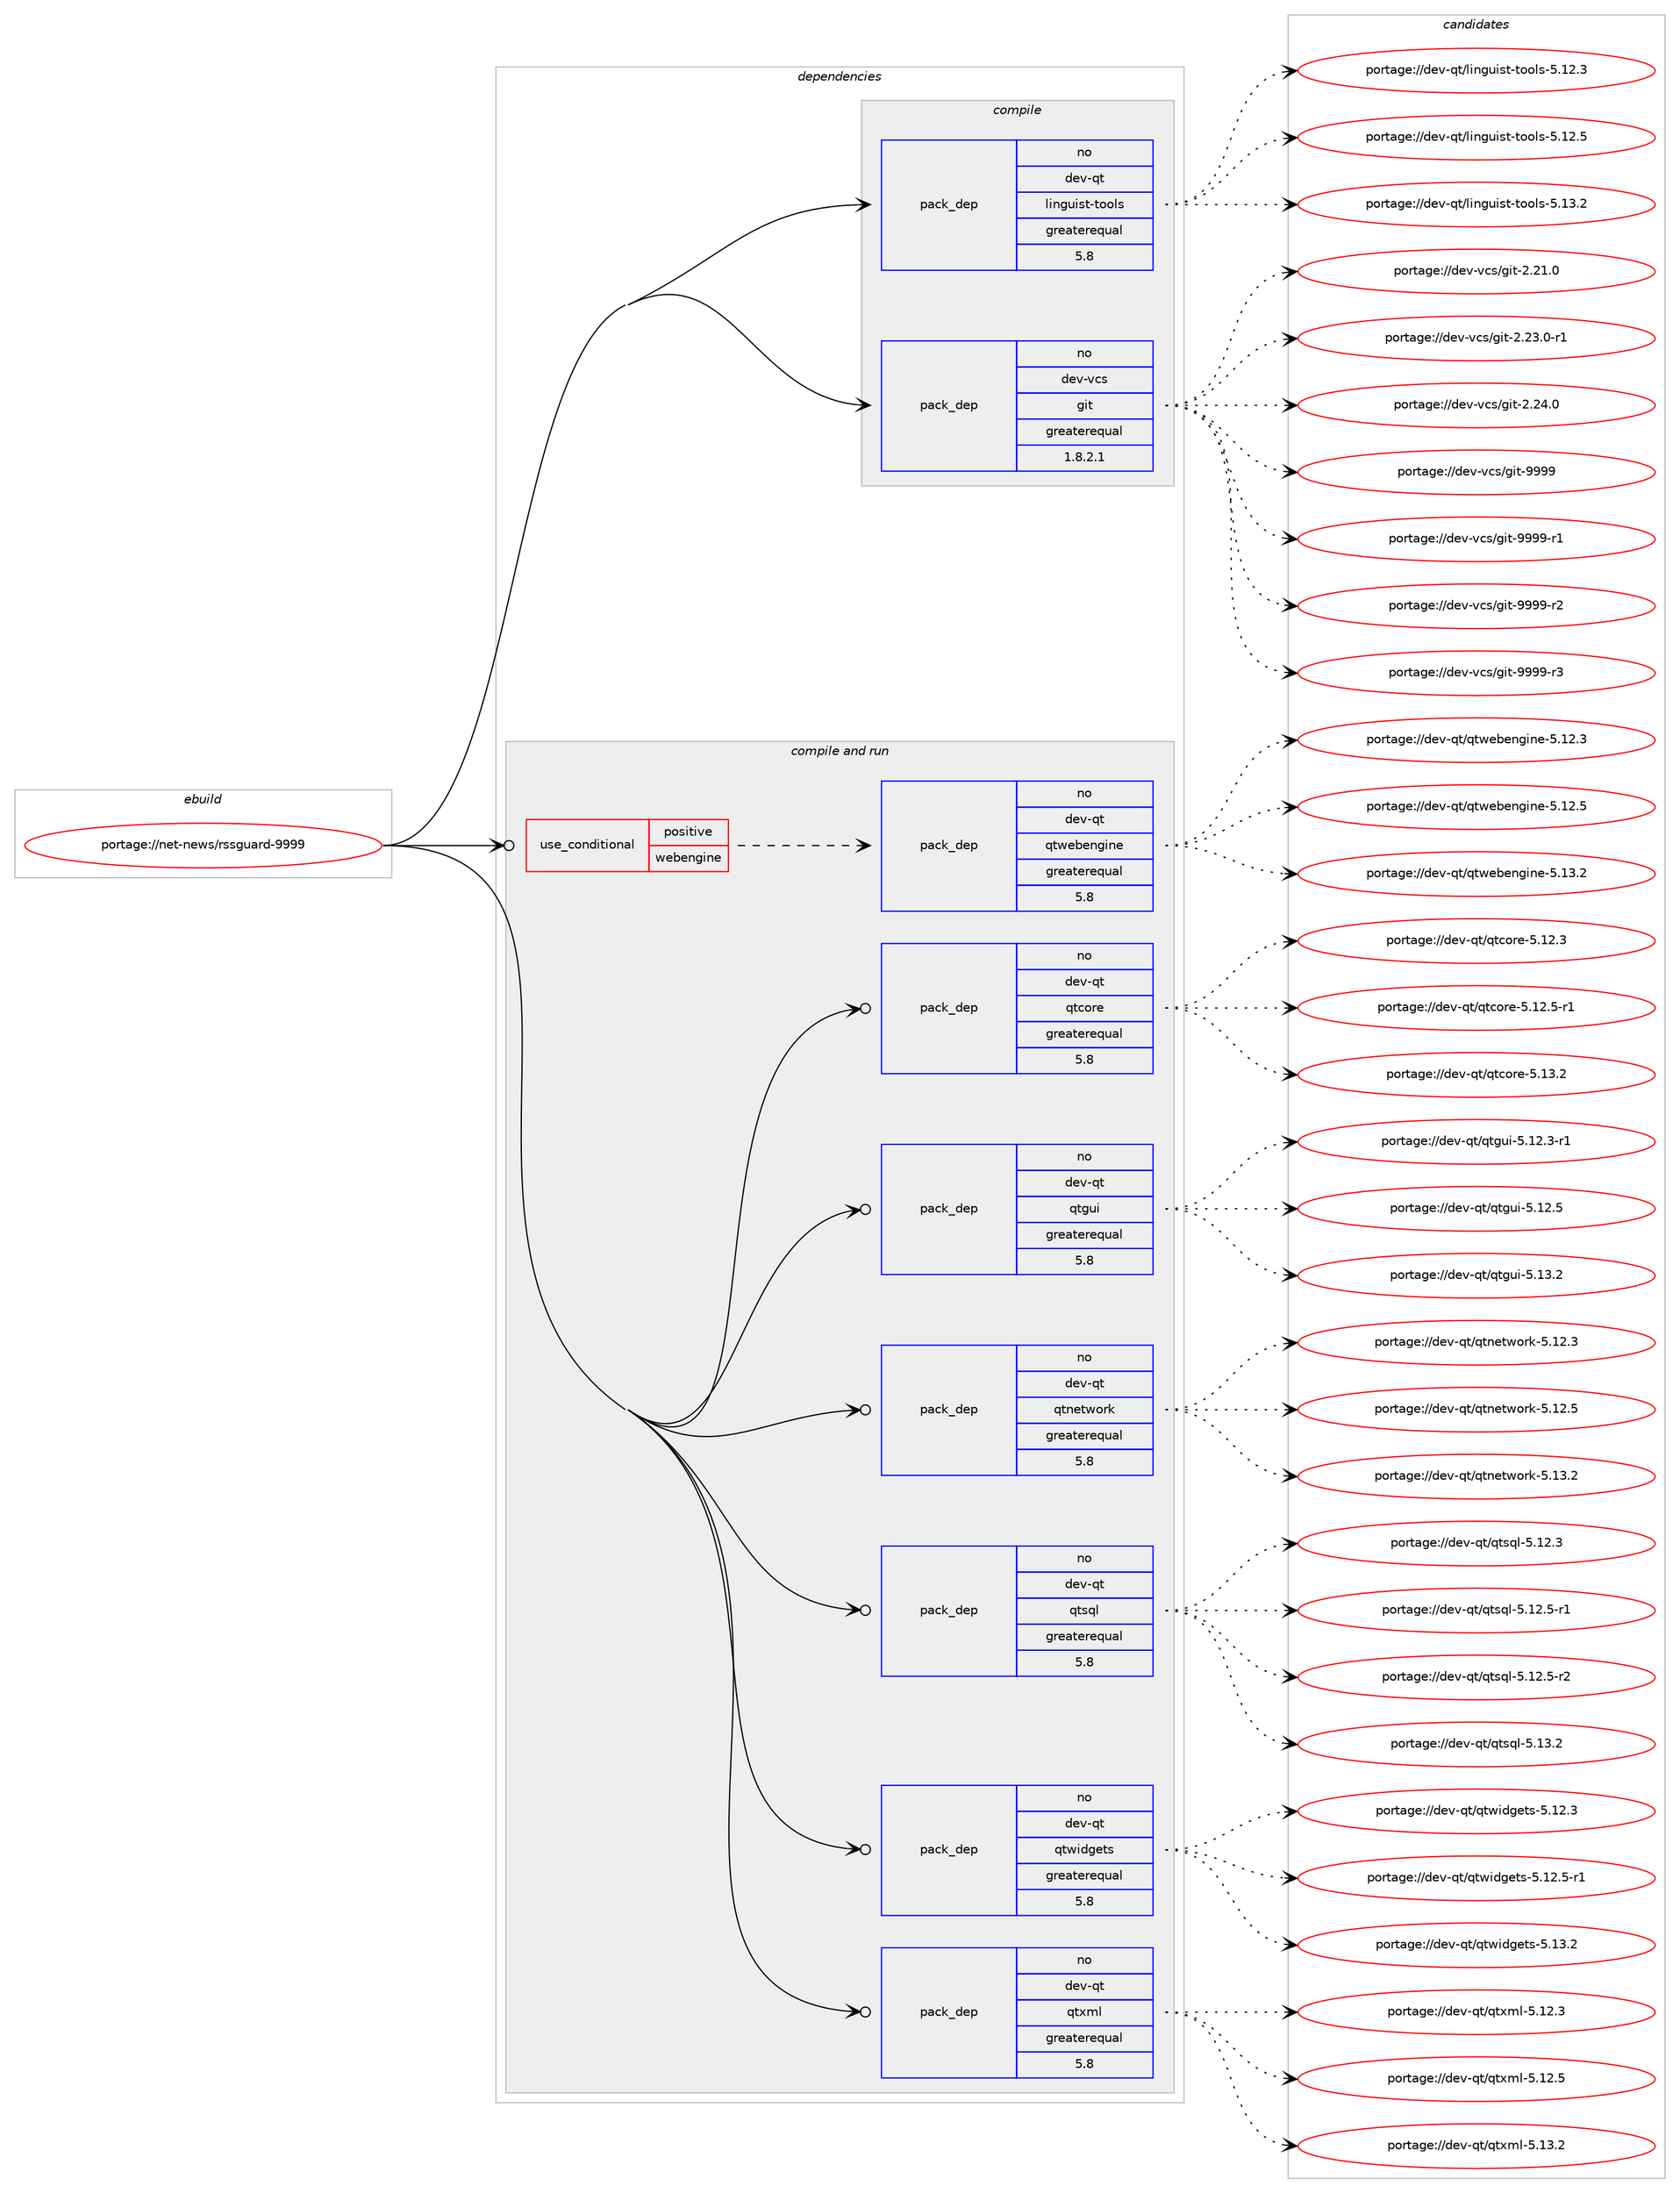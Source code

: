 digraph prolog {

# *************
# Graph options
# *************

newrank=true;
concentrate=true;
compound=true;
graph [rankdir=LR,fontname=Helvetica,fontsize=10,ranksep=1.5];#, ranksep=2.5, nodesep=0.2];
edge  [arrowhead=vee];
node  [fontname=Helvetica,fontsize=10];

# **********
# The ebuild
# **********

subgraph cluster_leftcol {
color=gray;
rank=same;
label=<<i>ebuild</i>>;
id [label="portage://net-news/rssguard-9999", color=red, width=4, href="../net-news/rssguard-9999.svg"];
}

# ****************
# The dependencies
# ****************

subgraph cluster_midcol {
color=gray;
label=<<i>dependencies</i>>;
subgraph cluster_compile {
fillcolor="#eeeeee";
style=filled;
label=<<i>compile</i>>;
subgraph pack272825 {
dependency372122 [label=<<TABLE BORDER="0" CELLBORDER="1" CELLSPACING="0" CELLPADDING="4" WIDTH="220"><TR><TD ROWSPAN="6" CELLPADDING="30">pack_dep</TD></TR><TR><TD WIDTH="110">no</TD></TR><TR><TD>dev-qt</TD></TR><TR><TD>linguist-tools</TD></TR><TR><TD>greaterequal</TD></TR><TR><TD>5.8</TD></TR></TABLE>>, shape=none, color=blue];
}
id:e -> dependency372122:w [weight=20,style="solid",arrowhead="vee"];
subgraph pack272826 {
dependency372123 [label=<<TABLE BORDER="0" CELLBORDER="1" CELLSPACING="0" CELLPADDING="4" WIDTH="220"><TR><TD ROWSPAN="6" CELLPADDING="30">pack_dep</TD></TR><TR><TD WIDTH="110">no</TD></TR><TR><TD>dev-vcs</TD></TR><TR><TD>git</TD></TR><TR><TD>greaterequal</TD></TR><TR><TD>1.8.2.1</TD></TR></TABLE>>, shape=none, color=blue];
}
id:e -> dependency372123:w [weight=20,style="solid",arrowhead="vee"];
}
subgraph cluster_compileandrun {
fillcolor="#eeeeee";
style=filled;
label=<<i>compile and run</i>>;
subgraph cond93016 {
dependency372124 [label=<<TABLE BORDER="0" CELLBORDER="1" CELLSPACING="0" CELLPADDING="4"><TR><TD ROWSPAN="3" CELLPADDING="10">use_conditional</TD></TR><TR><TD>positive</TD></TR><TR><TD>webengine</TD></TR></TABLE>>, shape=none, color=red];
subgraph pack272827 {
dependency372125 [label=<<TABLE BORDER="0" CELLBORDER="1" CELLSPACING="0" CELLPADDING="4" WIDTH="220"><TR><TD ROWSPAN="6" CELLPADDING="30">pack_dep</TD></TR><TR><TD WIDTH="110">no</TD></TR><TR><TD>dev-qt</TD></TR><TR><TD>qtwebengine</TD></TR><TR><TD>greaterequal</TD></TR><TR><TD>5.8</TD></TR></TABLE>>, shape=none, color=blue];
}
dependency372124:e -> dependency372125:w [weight=20,style="dashed",arrowhead="vee"];
}
id:e -> dependency372124:w [weight=20,style="solid",arrowhead="odotvee"];
subgraph pack272828 {
dependency372126 [label=<<TABLE BORDER="0" CELLBORDER="1" CELLSPACING="0" CELLPADDING="4" WIDTH="220"><TR><TD ROWSPAN="6" CELLPADDING="30">pack_dep</TD></TR><TR><TD WIDTH="110">no</TD></TR><TR><TD>dev-qt</TD></TR><TR><TD>qtcore</TD></TR><TR><TD>greaterequal</TD></TR><TR><TD>5.8</TD></TR></TABLE>>, shape=none, color=blue];
}
id:e -> dependency372126:w [weight=20,style="solid",arrowhead="odotvee"];
subgraph pack272829 {
dependency372127 [label=<<TABLE BORDER="0" CELLBORDER="1" CELLSPACING="0" CELLPADDING="4" WIDTH="220"><TR><TD ROWSPAN="6" CELLPADDING="30">pack_dep</TD></TR><TR><TD WIDTH="110">no</TD></TR><TR><TD>dev-qt</TD></TR><TR><TD>qtgui</TD></TR><TR><TD>greaterequal</TD></TR><TR><TD>5.8</TD></TR></TABLE>>, shape=none, color=blue];
}
id:e -> dependency372127:w [weight=20,style="solid",arrowhead="odotvee"];
subgraph pack272830 {
dependency372128 [label=<<TABLE BORDER="0" CELLBORDER="1" CELLSPACING="0" CELLPADDING="4" WIDTH="220"><TR><TD ROWSPAN="6" CELLPADDING="30">pack_dep</TD></TR><TR><TD WIDTH="110">no</TD></TR><TR><TD>dev-qt</TD></TR><TR><TD>qtnetwork</TD></TR><TR><TD>greaterequal</TD></TR><TR><TD>5.8</TD></TR></TABLE>>, shape=none, color=blue];
}
id:e -> dependency372128:w [weight=20,style="solid",arrowhead="odotvee"];
subgraph pack272831 {
dependency372129 [label=<<TABLE BORDER="0" CELLBORDER="1" CELLSPACING="0" CELLPADDING="4" WIDTH="220"><TR><TD ROWSPAN="6" CELLPADDING="30">pack_dep</TD></TR><TR><TD WIDTH="110">no</TD></TR><TR><TD>dev-qt</TD></TR><TR><TD>qtsql</TD></TR><TR><TD>greaterequal</TD></TR><TR><TD>5.8</TD></TR></TABLE>>, shape=none, color=blue];
}
id:e -> dependency372129:w [weight=20,style="solid",arrowhead="odotvee"];
subgraph pack272832 {
dependency372130 [label=<<TABLE BORDER="0" CELLBORDER="1" CELLSPACING="0" CELLPADDING="4" WIDTH="220"><TR><TD ROWSPAN="6" CELLPADDING="30">pack_dep</TD></TR><TR><TD WIDTH="110">no</TD></TR><TR><TD>dev-qt</TD></TR><TR><TD>qtwidgets</TD></TR><TR><TD>greaterequal</TD></TR><TR><TD>5.8</TD></TR></TABLE>>, shape=none, color=blue];
}
id:e -> dependency372130:w [weight=20,style="solid",arrowhead="odotvee"];
subgraph pack272833 {
dependency372131 [label=<<TABLE BORDER="0" CELLBORDER="1" CELLSPACING="0" CELLPADDING="4" WIDTH="220"><TR><TD ROWSPAN="6" CELLPADDING="30">pack_dep</TD></TR><TR><TD WIDTH="110">no</TD></TR><TR><TD>dev-qt</TD></TR><TR><TD>qtxml</TD></TR><TR><TD>greaterequal</TD></TR><TR><TD>5.8</TD></TR></TABLE>>, shape=none, color=blue];
}
id:e -> dependency372131:w [weight=20,style="solid",arrowhead="odotvee"];
}
subgraph cluster_run {
fillcolor="#eeeeee";
style=filled;
label=<<i>run</i>>;
}
}

# **************
# The candidates
# **************

subgraph cluster_choices {
rank=same;
color=gray;
label=<<i>candidates</i>>;

subgraph choice272825 {
color=black;
nodesep=1;
choiceportage10010111845113116471081051101031171051151164511611111110811545534649504651 [label="portage://dev-qt/linguist-tools-5.12.3", color=red, width=4,href="../dev-qt/linguist-tools-5.12.3.svg"];
choiceportage10010111845113116471081051101031171051151164511611111110811545534649504653 [label="portage://dev-qt/linguist-tools-5.12.5", color=red, width=4,href="../dev-qt/linguist-tools-5.12.5.svg"];
choiceportage10010111845113116471081051101031171051151164511611111110811545534649514650 [label="portage://dev-qt/linguist-tools-5.13.2", color=red, width=4,href="../dev-qt/linguist-tools-5.13.2.svg"];
dependency372122:e -> choiceportage10010111845113116471081051101031171051151164511611111110811545534649504651:w [style=dotted,weight="100"];
dependency372122:e -> choiceportage10010111845113116471081051101031171051151164511611111110811545534649504653:w [style=dotted,weight="100"];
dependency372122:e -> choiceportage10010111845113116471081051101031171051151164511611111110811545534649514650:w [style=dotted,weight="100"];
}
subgraph choice272826 {
color=black;
nodesep=1;
choiceportage10010111845118991154710310511645504650494648 [label="portage://dev-vcs/git-2.21.0", color=red, width=4,href="../dev-vcs/git-2.21.0.svg"];
choiceportage100101118451189911547103105116455046505146484511449 [label="portage://dev-vcs/git-2.23.0-r1", color=red, width=4,href="../dev-vcs/git-2.23.0-r1.svg"];
choiceportage10010111845118991154710310511645504650524648 [label="portage://dev-vcs/git-2.24.0", color=red, width=4,href="../dev-vcs/git-2.24.0.svg"];
choiceportage1001011184511899115471031051164557575757 [label="portage://dev-vcs/git-9999", color=red, width=4,href="../dev-vcs/git-9999.svg"];
choiceportage10010111845118991154710310511645575757574511449 [label="portage://dev-vcs/git-9999-r1", color=red, width=4,href="../dev-vcs/git-9999-r1.svg"];
choiceportage10010111845118991154710310511645575757574511450 [label="portage://dev-vcs/git-9999-r2", color=red, width=4,href="../dev-vcs/git-9999-r2.svg"];
choiceportage10010111845118991154710310511645575757574511451 [label="portage://dev-vcs/git-9999-r3", color=red, width=4,href="../dev-vcs/git-9999-r3.svg"];
dependency372123:e -> choiceportage10010111845118991154710310511645504650494648:w [style=dotted,weight="100"];
dependency372123:e -> choiceportage100101118451189911547103105116455046505146484511449:w [style=dotted,weight="100"];
dependency372123:e -> choiceportage10010111845118991154710310511645504650524648:w [style=dotted,weight="100"];
dependency372123:e -> choiceportage1001011184511899115471031051164557575757:w [style=dotted,weight="100"];
dependency372123:e -> choiceportage10010111845118991154710310511645575757574511449:w [style=dotted,weight="100"];
dependency372123:e -> choiceportage10010111845118991154710310511645575757574511450:w [style=dotted,weight="100"];
dependency372123:e -> choiceportage10010111845118991154710310511645575757574511451:w [style=dotted,weight="100"];
}
subgraph choice272827 {
color=black;
nodesep=1;
choiceportage10010111845113116471131161191019810111010310511010145534649504651 [label="portage://dev-qt/qtwebengine-5.12.3", color=red, width=4,href="../dev-qt/qtwebengine-5.12.3.svg"];
choiceportage10010111845113116471131161191019810111010310511010145534649504653 [label="portage://dev-qt/qtwebengine-5.12.5", color=red, width=4,href="../dev-qt/qtwebengine-5.12.5.svg"];
choiceportage10010111845113116471131161191019810111010310511010145534649514650 [label="portage://dev-qt/qtwebengine-5.13.2", color=red, width=4,href="../dev-qt/qtwebengine-5.13.2.svg"];
dependency372125:e -> choiceportage10010111845113116471131161191019810111010310511010145534649504651:w [style=dotted,weight="100"];
dependency372125:e -> choiceportage10010111845113116471131161191019810111010310511010145534649504653:w [style=dotted,weight="100"];
dependency372125:e -> choiceportage10010111845113116471131161191019810111010310511010145534649514650:w [style=dotted,weight="100"];
}
subgraph choice272828 {
color=black;
nodesep=1;
choiceportage10010111845113116471131169911111410145534649504651 [label="portage://dev-qt/qtcore-5.12.3", color=red, width=4,href="../dev-qt/qtcore-5.12.3.svg"];
choiceportage100101118451131164711311699111114101455346495046534511449 [label="portage://dev-qt/qtcore-5.12.5-r1", color=red, width=4,href="../dev-qt/qtcore-5.12.5-r1.svg"];
choiceportage10010111845113116471131169911111410145534649514650 [label="portage://dev-qt/qtcore-5.13.2", color=red, width=4,href="../dev-qt/qtcore-5.13.2.svg"];
dependency372126:e -> choiceportage10010111845113116471131169911111410145534649504651:w [style=dotted,weight="100"];
dependency372126:e -> choiceportage100101118451131164711311699111114101455346495046534511449:w [style=dotted,weight="100"];
dependency372126:e -> choiceportage10010111845113116471131169911111410145534649514650:w [style=dotted,weight="100"];
}
subgraph choice272829 {
color=black;
nodesep=1;
choiceportage1001011184511311647113116103117105455346495046514511449 [label="portage://dev-qt/qtgui-5.12.3-r1", color=red, width=4,href="../dev-qt/qtgui-5.12.3-r1.svg"];
choiceportage100101118451131164711311610311710545534649504653 [label="portage://dev-qt/qtgui-5.12.5", color=red, width=4,href="../dev-qt/qtgui-5.12.5.svg"];
choiceportage100101118451131164711311610311710545534649514650 [label="portage://dev-qt/qtgui-5.13.2", color=red, width=4,href="../dev-qt/qtgui-5.13.2.svg"];
dependency372127:e -> choiceportage1001011184511311647113116103117105455346495046514511449:w [style=dotted,weight="100"];
dependency372127:e -> choiceportage100101118451131164711311610311710545534649504653:w [style=dotted,weight="100"];
dependency372127:e -> choiceportage100101118451131164711311610311710545534649514650:w [style=dotted,weight="100"];
}
subgraph choice272830 {
color=black;
nodesep=1;
choiceportage100101118451131164711311611010111611911111410745534649504651 [label="portage://dev-qt/qtnetwork-5.12.3", color=red, width=4,href="../dev-qt/qtnetwork-5.12.3.svg"];
choiceportage100101118451131164711311611010111611911111410745534649504653 [label="portage://dev-qt/qtnetwork-5.12.5", color=red, width=4,href="../dev-qt/qtnetwork-5.12.5.svg"];
choiceportage100101118451131164711311611010111611911111410745534649514650 [label="portage://dev-qt/qtnetwork-5.13.2", color=red, width=4,href="../dev-qt/qtnetwork-5.13.2.svg"];
dependency372128:e -> choiceportage100101118451131164711311611010111611911111410745534649504651:w [style=dotted,weight="100"];
dependency372128:e -> choiceportage100101118451131164711311611010111611911111410745534649504653:w [style=dotted,weight="100"];
dependency372128:e -> choiceportage100101118451131164711311611010111611911111410745534649514650:w [style=dotted,weight="100"];
}
subgraph choice272831 {
color=black;
nodesep=1;
choiceportage100101118451131164711311611511310845534649504651 [label="portage://dev-qt/qtsql-5.12.3", color=red, width=4,href="../dev-qt/qtsql-5.12.3.svg"];
choiceportage1001011184511311647113116115113108455346495046534511449 [label="portage://dev-qt/qtsql-5.12.5-r1", color=red, width=4,href="../dev-qt/qtsql-5.12.5-r1.svg"];
choiceportage1001011184511311647113116115113108455346495046534511450 [label="portage://dev-qt/qtsql-5.12.5-r2", color=red, width=4,href="../dev-qt/qtsql-5.12.5-r2.svg"];
choiceportage100101118451131164711311611511310845534649514650 [label="portage://dev-qt/qtsql-5.13.2", color=red, width=4,href="../dev-qt/qtsql-5.13.2.svg"];
dependency372129:e -> choiceportage100101118451131164711311611511310845534649504651:w [style=dotted,weight="100"];
dependency372129:e -> choiceportage1001011184511311647113116115113108455346495046534511449:w [style=dotted,weight="100"];
dependency372129:e -> choiceportage1001011184511311647113116115113108455346495046534511450:w [style=dotted,weight="100"];
dependency372129:e -> choiceportage100101118451131164711311611511310845534649514650:w [style=dotted,weight="100"];
}
subgraph choice272832 {
color=black;
nodesep=1;
choiceportage100101118451131164711311611910510010310111611545534649504651 [label="portage://dev-qt/qtwidgets-5.12.3", color=red, width=4,href="../dev-qt/qtwidgets-5.12.3.svg"];
choiceportage1001011184511311647113116119105100103101116115455346495046534511449 [label="portage://dev-qt/qtwidgets-5.12.5-r1", color=red, width=4,href="../dev-qt/qtwidgets-5.12.5-r1.svg"];
choiceportage100101118451131164711311611910510010310111611545534649514650 [label="portage://dev-qt/qtwidgets-5.13.2", color=red, width=4,href="../dev-qt/qtwidgets-5.13.2.svg"];
dependency372130:e -> choiceportage100101118451131164711311611910510010310111611545534649504651:w [style=dotted,weight="100"];
dependency372130:e -> choiceportage1001011184511311647113116119105100103101116115455346495046534511449:w [style=dotted,weight="100"];
dependency372130:e -> choiceportage100101118451131164711311611910510010310111611545534649514650:w [style=dotted,weight="100"];
}
subgraph choice272833 {
color=black;
nodesep=1;
choiceportage100101118451131164711311612010910845534649504651 [label="portage://dev-qt/qtxml-5.12.3", color=red, width=4,href="../dev-qt/qtxml-5.12.3.svg"];
choiceportage100101118451131164711311612010910845534649504653 [label="portage://dev-qt/qtxml-5.12.5", color=red, width=4,href="../dev-qt/qtxml-5.12.5.svg"];
choiceportage100101118451131164711311612010910845534649514650 [label="portage://dev-qt/qtxml-5.13.2", color=red, width=4,href="../dev-qt/qtxml-5.13.2.svg"];
dependency372131:e -> choiceportage100101118451131164711311612010910845534649504651:w [style=dotted,weight="100"];
dependency372131:e -> choiceportage100101118451131164711311612010910845534649504653:w [style=dotted,weight="100"];
dependency372131:e -> choiceportage100101118451131164711311612010910845534649514650:w [style=dotted,weight="100"];
}
}

}
